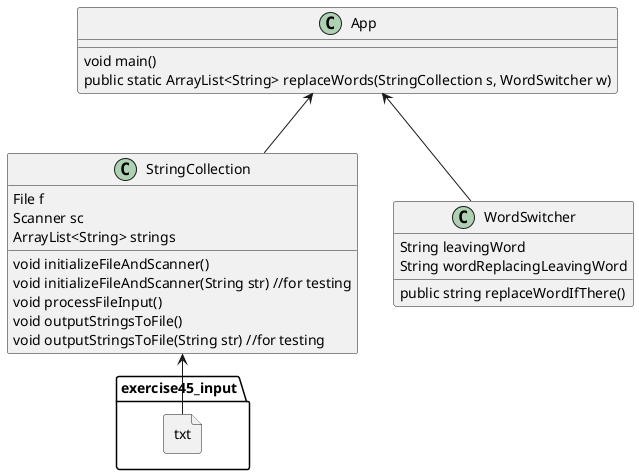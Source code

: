 @startuml
class App{
    void main()
    public static ArrayList<String> replaceWords(StringCollection s, WordSwitcher w)
}
class StringCollection{
    File f
    Scanner sc
    ArrayList<String> strings
    void initializeFileAndScanner()
    void initializeFileAndScanner(String str) //for testing
    void processFileInput()
    void outputStringsToFile()
    void outputStringsToFile(String str) //for testing
}
class WordSwitcher{
    String leavingWord
    String wordReplacingLeavingWord
    public string replaceWordIfThere()
}
file exercise45_input.txt{
}

App<--StringCollection
App<--WordSwitcher
StringCollection<--exercise45_input.txt

@enduml